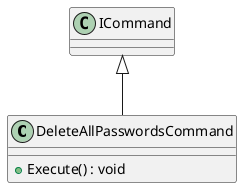 @startuml
class DeleteAllPasswordsCommand {
    + Execute() : void
}
ICommand <|-- DeleteAllPasswordsCommand
@enduml
